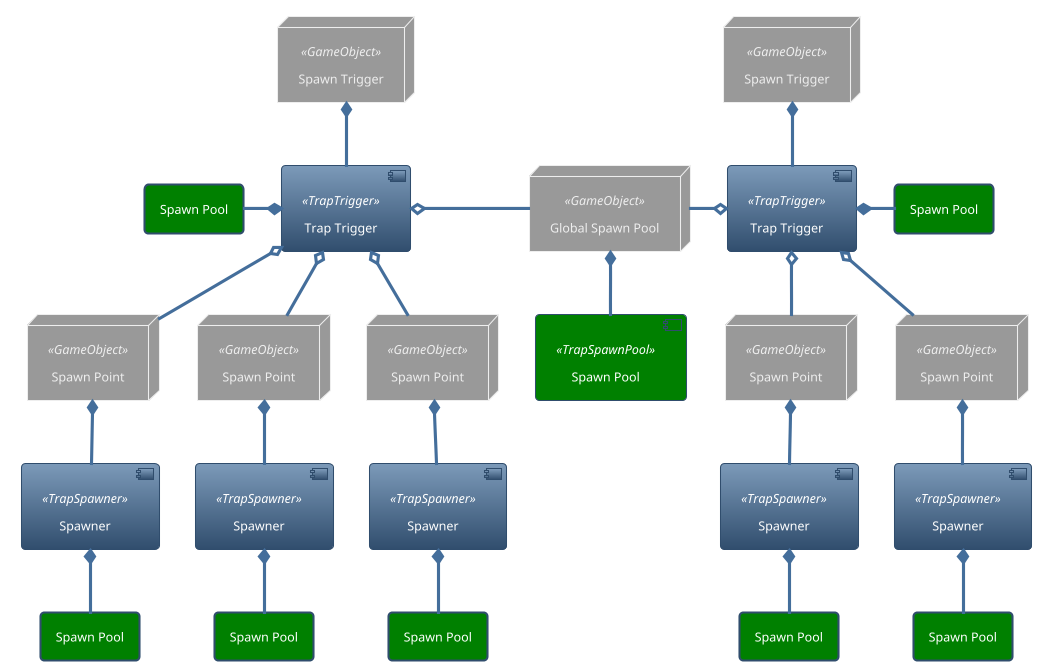 @startuml
!theme spacelab

node "Spawn Trigger" <<GameObject>> as SpawnTrigger1 
[Trap Trigger] <<TrapTrigger>> as TrapTrigger1
SpawnTrigger1 *-- [TrapTrigger1]
rectangle "Spawn Pool" as SP1 #green

[TrapTrigger1] *-left- SP1 
node "Spawn Point" <<GameObject>> as SpawnPoint1
node "Spawn Point" <<GameObject>> as SpawnPoint2
node "Spawn Point" <<GameObject>> as SpawnPoint3
[Spawner] <<TrapSpawner>> as Spawner1
[Spawner] <<TrapSpawner>> as Spawner2
[Spawner] <<TrapSpawner>> as Spawner3

rectangle "Spawn Pool" as SP3 #green
rectangle "Spawn Pool" as SP4 #green
rectangle "Spawn Pool" as SP5 #green

SpawnPoint1 *-- [Spawner1]
SpawnPoint2 *-- [Spawner2]
SpawnPoint3 *-- [Spawner3]

[Spawner1] *-down- SP3
[Spawner2] *-down- SP4
[Spawner3] *-down- SP5

[TrapTrigger1] o-- SpawnPoint1
[TrapTrigger1] o-- SpawnPoint2
[TrapTrigger1] o-- SpawnPoint3

node "Spawn Trigger" <<GameObject>> as SpawnTrigger2
[Trap Trigger] <<TrapTrigger>> as TrapTrigger2
SpawnTrigger2 *-- [TrapTrigger2]
rectangle "Spawn Pool" as SP2 #green

[TrapTrigger2] *-right- SP2 

node "Spawn Point" <<GameObject>> as SpawnPoint4 
node "Spawn Point" <<GameObject>> as SpawnPoint5
[Spawner] <<TrapSpawner>> as Spawner4
[Spawner] <<TrapSpawner>> as Spawner5
rectangle "Spawn Pool" as SP6 #green
rectangle "Spawn Pool" as SP7 #green
SpawnPoint4 *-- [Spawner4]
SpawnPoint5 *-- [Spawner5]
[Spawner4] *-down- SP6
[Spawner5] *-down- SP7
[TrapTrigger2] o-- SpawnPoint4
[TrapTrigger2] o-- SpawnPoint5
node "Global Spawn Pool" <<GameObject>> as GlobalSpawnPool 
[Spawn Pool] <<TrapSpawnPool>> as SpawnPool #green
GlobalSpawnPool *-- [SpawnPool]
GlobalSpawnPool -left-o [TrapTrigger1]
GlobalSpawnPool -right-o [TrapTrigger2]

@enduml
